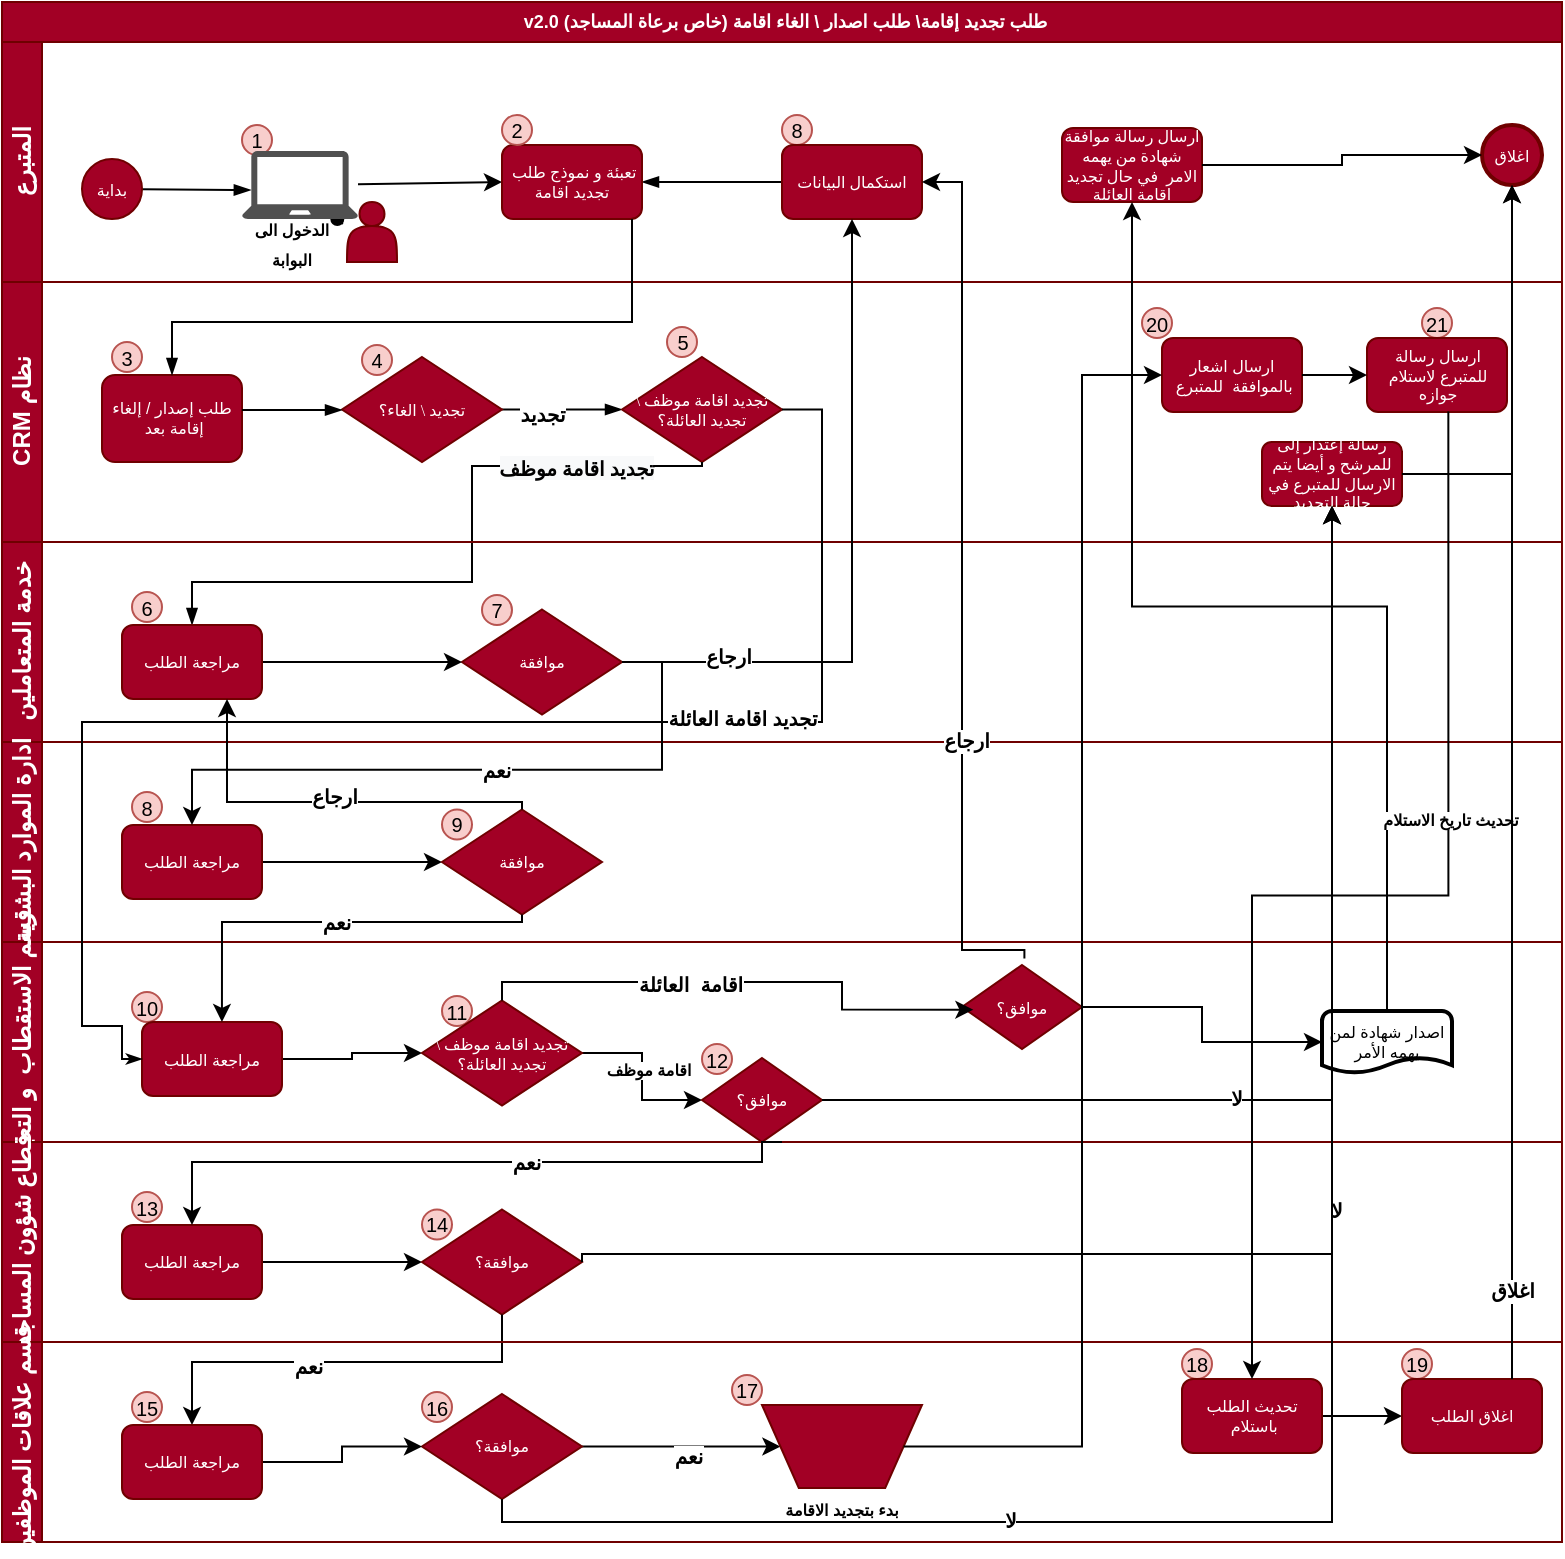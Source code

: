 <mxfile version="13.8.1" type="github"><diagram name="Page-1" id="c7488fd3-1785-93aa-aadb-54a6760d102a"><mxGraphModel dx="1019" dy="456" grid="1" gridSize="10" guides="1" tooltips="1" connect="1" arrows="1" fold="1" page="1" pageScale="1" pageWidth="1654" pageHeight="1169" background="#ffffff" math="0" shadow="0"><root><mxCell id="0"/><mxCell id="1" parent="0"/><mxCell id="2b4e8129b02d487f-1" value="&lt;span lang=&quot;AR-SA&quot; dir=&quot;RTL&quot; style=&quot;line-height: 107% ; font-family: &amp;#34;dubai&amp;#34; , sans-serif&quot;&gt;&lt;font style=&quot;font-size: 9px&quot;&gt;طلب تجديد إقامة\ طلب اصدار \ الغاء اقامة (خاص برعاة المساجد) v2.0&amp;nbsp;&lt;/font&gt;&lt;/span&gt;" style="swimlane;html=1;childLayout=stackLayout;horizontal=1;startSize=20;horizontalStack=0;rounded=0;shadow=0;labelBackgroundColor=none;strokeWidth=1;fontFamily=Verdana;fontSize=8;align=center;fillColor=#a20025;strokeColor=#6F0000;fontColor=#ffffff;" parent="1" vertex="1"><mxGeometry x="170" y="80" width="780" height="770" as="geometry"><mxRectangle x="170" y="80" width="280" height="20" as="alternateBounds"/></mxGeometry></mxCell><mxCell id="2b4e8129b02d487f-2" value="المتبرع" style="swimlane;html=1;startSize=20;horizontal=0;fillColor=#a20025;strokeColor=#6F0000;fontColor=#ffffff;" parent="2b4e8129b02d487f-1" vertex="1"><mxGeometry y="20" width="780" height="120" as="geometry"/></mxCell><mxCell id="KPhhI4xXO0q0EvICIsSK-14" style="edgeStyle=none;rounded=0;jumpStyle=none;orthogonalLoop=1;jettySize=auto;html=1;entryX=1;entryY=0.5;entryDx=0;entryDy=0;endArrow=blockThin;endFill=1;" parent="2b4e8129b02d487f-2" source="2b4e8129b02d487f-9" target="2b4e8129b02d487f-7" edge="1"><mxGeometry relative="1" as="geometry"/></mxCell><mxCell id="KPhhI4xXO0q0EvICIsSK-11" style="edgeStyle=none;rounded=0;jumpStyle=none;orthogonalLoop=1;jettySize=auto;html=1;entryX=0;entryY=0.5;entryDx=0;entryDy=0;endArrow=classic;endFill=1;" parent="2b4e8129b02d487f-2" source="KPhhI4xXO0q0EvICIsSK-3" target="2b4e8129b02d487f-7" edge="1"><mxGeometry relative="1" as="geometry"/></mxCell><mxCell id="KPhhI4xXO0q0EvICIsSK-13" style="edgeStyle=none;rounded=0;jumpStyle=none;orthogonalLoop=1;jettySize=auto;html=1;entryX=0.076;entryY=0.575;entryDx=0;entryDy=0;entryPerimeter=0;endArrow=blockThin;endFill=1;" parent="2b4e8129b02d487f-2" source="2b4e8129b02d487f-5" target="KPhhI4xXO0q0EvICIsSK-3" edge="1"><mxGeometry relative="1" as="geometry"/></mxCell><mxCell id="KPhhI4xXO0q0EvICIsSK-5" style="rounded=0;orthogonalLoop=1;jettySize=auto;html=1;jumpStyle=none;endArrow=oval;endFill=1;" parent="2b4e8129b02d487f-2" target="KPhhI4xXO0q0EvICIsSK-3" edge="1"><mxGeometry relative="1" as="geometry"><mxPoint x="170.397" y="91" as="sourcePoint"/></mxGeometry></mxCell><mxCell id="2vPmhwO70LCvBUlOEUrR-94" value="ارسال رسالة موافقة شهادة من يهمه الامر&amp;nbsp; في حال تجديد اقامة العائلة" style="rounded=1;whiteSpace=wrap;html=1;shadow=0;labelBackgroundColor=none;strokeWidth=1;fontFamily=Verdana;fontSize=8;align=center;fillColor=#a20025;strokeColor=#6F0000;fontColor=#ffffff;" vertex="1" parent="2b4e8129b02d487f-2"><mxGeometry x="530" y="43.0" width="70" height="37" as="geometry"/></mxCell><mxCell id="2b4e8129b02d487f-11" value="اغلاق" style="ellipse;whiteSpace=wrap;html=1;rounded=0;shadow=0;labelBackgroundColor=none;strokeWidth=2;fontFamily=Verdana;fontSize=8;align=center;fillColor=#a20025;strokeColor=#6F0000;fontColor=#ffffff;" parent="2b4e8129b02d487f-2" vertex="1"><mxGeometry x="740" y="41.5" width="30" height="30" as="geometry"/></mxCell><mxCell id="KPhhI4xXO0q0EvICIsSK-12" value="&lt;font style=&quot;font-size: 10px&quot;&gt;8&lt;/font&gt;" style="ellipse;whiteSpace=wrap;html=1;aspect=fixed;fillColor=#f8cecc;strokeColor=#b85450;" parent="2b4e8129b02d487f-2" vertex="1"><mxGeometry x="390" y="36.5" width="15" height="15" as="geometry"/></mxCell><mxCell id="2b4e8129b02d487f-9" value="استكمال البيانات" style="rounded=1;whiteSpace=wrap;html=1;shadow=0;labelBackgroundColor=none;strokeWidth=1;fontFamily=Verdana;fontSize=8;align=center;fillColor=#a20025;strokeColor=#6F0000;fontColor=#ffffff;" parent="2b4e8129b02d487f-2" vertex="1"><mxGeometry x="390" y="51.5" width="70" height="37" as="geometry"/></mxCell><mxCell id="2b4e8129b02d487f-5" value="بداية" style="ellipse;whiteSpace=wrap;html=1;rounded=0;shadow=0;labelBackgroundColor=none;strokeWidth=1;fontFamily=Verdana;fontSize=8;align=center;fillColor=#a20025;strokeColor=#6F0000;fontColor=#ffffff;" parent="2b4e8129b02d487f-2" vertex="1"><mxGeometry x="40" y="58.5" width="30" height="30" as="geometry"/></mxCell><mxCell id="KPhhI4xXO0q0EvICIsSK-7" value="&lt;font style=&quot;font-size: 10px&quot;&gt;1&lt;/font&gt;" style="ellipse;whiteSpace=wrap;html=1;aspect=fixed;fillColor=#f8cecc;strokeColor=#b85450;" parent="2b4e8129b02d487f-2" vertex="1"><mxGeometry x="120" y="41.5" width="15" height="15" as="geometry"/></mxCell><mxCell id="KPhhI4xXO0q0EvICIsSK-3" value="" style="pointerEvents=1;shadow=0;dashed=0;html=1;strokeColor=none;fillColor=#505050;labelPosition=center;verticalLabelPosition=bottom;verticalAlign=top;outlineConnect=0;align=center;shape=mxgraph.office.devices.laptop;" parent="2b4e8129b02d487f-2" vertex="1"><mxGeometry x="120" y="54.5" width="58" height="34" as="geometry"/></mxCell><mxCell id="2b4e8129b02d487f-7" value="&lt;font face=&quot;dubai, sans-serif&quot;&gt;تعبئة و نموذج طلب&amp;nbsp; تجديد اقامة&lt;/font&gt;" style="rounded=1;whiteSpace=wrap;html=1;shadow=0;labelBackgroundColor=none;strokeWidth=1;fontFamily=Verdana;fontSize=8;align=center;fillColor=#a20025;strokeColor=#6F0000;fontColor=#ffffff;" parent="2b4e8129b02d487f-2" vertex="1"><mxGeometry x="250" y="51.5" width="70" height="37" as="geometry"/></mxCell><mxCell id="KPhhI4xXO0q0EvICIsSK-10" value="&lt;font style=&quot;font-size: 10px&quot;&gt;2&lt;/font&gt;" style="ellipse;whiteSpace=wrap;html=1;aspect=fixed;fillColor=#f8cecc;strokeColor=#b85450;" parent="2b4e8129b02d487f-2" vertex="1"><mxGeometry x="250" y="36.5" width="15" height="15" as="geometry"/></mxCell><mxCell id="2vPmhwO70LCvBUlOEUrR-1" value="" style="shape=actor;whiteSpace=wrap;html=1;fillColor=#a20025;strokeColor=#6F0000;fontColor=#ffffff;" vertex="1" parent="2b4e8129b02d487f-2"><mxGeometry x="172.5" y="80" width="25" height="30" as="geometry"/></mxCell><mxCell id="KPhhI4xXO0q0EvICIsSK-6" value="&lt;font style=&quot;font-size: 8px&quot;&gt;&lt;b&gt;الدخول الى البوابة&lt;/b&gt;&lt;/font&gt;" style="text;html=1;strokeColor=none;fillColor=none;align=center;verticalAlign=middle;whiteSpace=wrap;rounded=0;" parent="2b4e8129b02d487f-2" vertex="1"><mxGeometry x="120" y="90" width="50" height="20" as="geometry"/></mxCell><mxCell id="2vPmhwO70LCvBUlOEUrR-96" style="edgeStyle=orthogonalEdgeStyle;rounded=0;orthogonalLoop=1;jettySize=auto;html=1;fontSize=8;" edge="1" parent="2b4e8129b02d487f-2" source="2vPmhwO70LCvBUlOEUrR-94" target="2b4e8129b02d487f-11"><mxGeometry relative="1" as="geometry"/></mxCell><mxCell id="2b4e8129b02d487f-3" value="CRM نظام" style="swimlane;html=1;startSize=20;horizontal=0;fillColor=#a20025;strokeColor=#6F0000;fontColor=#ffffff;" parent="2b4e8129b02d487f-1" vertex="1"><mxGeometry y="140" width="780" height="130" as="geometry"><mxRectangle y="140" width="760" height="20" as="alternateBounds"/></mxGeometry></mxCell><mxCell id="KPhhI4xXO0q0EvICIsSK-17" value="&lt;font style=&quot;font-size: 10px&quot;&gt;3&lt;/font&gt;" style="ellipse;whiteSpace=wrap;html=1;aspect=fixed;fillColor=#f8cecc;strokeColor=#b85450;" parent="2b4e8129b02d487f-3" vertex="1"><mxGeometry x="55" y="30" width="15" height="15" as="geometry"/></mxCell><mxCell id="KPhhI4xXO0q0EvICIsSK-27" style="edgeStyle=orthogonalEdgeStyle;rounded=0;jumpStyle=none;orthogonalLoop=1;jettySize=auto;html=1;endArrow=blockThin;endFill=1;" parent="2b4e8129b02d487f-3" source="2vPmhwO70LCvBUlOEUrR-84" target="2vPmhwO70LCvBUlOEUrR-27" edge="1"><mxGeometry relative="1" as="geometry"><mxPoint x="190" y="65" as="targetPoint"/></mxGeometry></mxCell><mxCell id="2vPmhwO70LCvBUlOEUrR-86" value="&lt;b&gt;&lt;font style=&quot;font-size: 10px&quot;&gt;تجديد&lt;/font&gt;&lt;/b&gt;" style="edgeLabel;html=1;align=center;verticalAlign=middle;resizable=0;points=[];fontSize=8;" vertex="1" connectable="0" parent="KPhhI4xXO0q0EvICIsSK-27"><mxGeometry x="-0.352" y="-2" relative="1" as="geometry"><mxPoint as="offset"/></mxGeometry></mxCell><mxCell id="2vPmhwO70LCvBUlOEUrR-104" value="&lt;font style=&quot;font-size: 10px&quot;&gt;4&lt;/font&gt;" style="ellipse;whiteSpace=wrap;html=1;aspect=fixed;fillColor=#f8cecc;strokeColor=#b85450;" vertex="1" parent="2b4e8129b02d487f-3"><mxGeometry x="180" y="31.5" width="15" height="15" as="geometry"/></mxCell><mxCell id="2vPmhwO70LCvBUlOEUrR-253" value="&lt;font style=&quot;font-size: 10px&quot;&gt;21&lt;/font&gt;" style="ellipse;whiteSpace=wrap;html=1;aspect=fixed;fillColor=#f8cecc;strokeColor=#b85450;" vertex="1" parent="2b4e8129b02d487f-3"><mxGeometry x="710" y="13" width="15" height="15" as="geometry"/></mxCell><mxCell id="2vPmhwO70LCvBUlOEUrR-254" value="&lt;font style=&quot;font-size: 10px&quot;&gt;20&lt;/font&gt;" style="ellipse;whiteSpace=wrap;html=1;aspect=fixed;fillColor=#f8cecc;strokeColor=#b85450;" vertex="1" parent="2b4e8129b02d487f-3"><mxGeometry x="570" y="13" width="15" height="15" as="geometry"/></mxCell><mxCell id="2vPmhwO70LCvBUlOEUrR-240" value="&lt;font face=&quot;dubai, sans-serif&quot;&gt;ارسال رسالة للمتبرع لاستلام جوازه&lt;/font&gt;" style="rounded=1;whiteSpace=wrap;html=1;shadow=0;labelBackgroundColor=none;strokeWidth=1;fontFamily=Verdana;fontSize=8;align=center;fillColor=#a20025;strokeColor=#6F0000;fontColor=#ffffff;" vertex="1" parent="2b4e8129b02d487f-3"><mxGeometry x="682.5" y="28" width="70" height="37" as="geometry"/></mxCell><mxCell id="2vPmhwO70LCvBUlOEUrR-237" value="&lt;span lang=&quot;AR-SA&quot; dir=&quot;RTL&quot; style=&quot;line-height: 107% ; font-family: &amp;#34;dubai&amp;#34; , sans-serif&quot;&gt;&lt;font style=&quot;font-size: 8px&quot;&gt;ارسال اشعار بالموافقة&amp;nbsp; للمتبرع&amp;nbsp;&lt;/font&gt;&lt;/span&gt;" style="rounded=1;whiteSpace=wrap;html=1;shadow=0;labelBackgroundColor=none;strokeWidth=1;fontFamily=Verdana;fontSize=8;align=center;fillColor=#a20025;strokeColor=#6F0000;fontColor=#ffffff;" vertex="1" parent="2b4e8129b02d487f-3"><mxGeometry x="580" y="28" width="70" height="37" as="geometry"/></mxCell><mxCell id="2vPmhwO70LCvBUlOEUrR-27" value="تجديد اقامة موظف \ تجديد العائلة؟" style="strokeWidth=1;html=1;shape=mxgraph.flowchart.decision;whiteSpace=wrap;rounded=1;shadow=0;labelBackgroundColor=none;fontFamily=Verdana;fontSize=8;align=center;fillColor=#a20025;strokeColor=#6F0000;fontColor=#ffffff;" vertex="1" parent="2b4e8129b02d487f-3"><mxGeometry x="310" y="37.5" width="80" height="52.5" as="geometry"/></mxCell><mxCell id="KPhhI4xXO0q0EvICIsSK-19" value="&lt;font style=&quot;font-size: 10px&quot;&gt;5&lt;/font&gt;" style="ellipse;whiteSpace=wrap;html=1;aspect=fixed;fillColor=#f8cecc;strokeColor=#b85450;" parent="2b4e8129b02d487f-3" vertex="1"><mxGeometry x="332.5" y="22.5" width="15" height="15" as="geometry"/></mxCell><mxCell id="2b4e8129b02d487f-12" value="&lt;span lang=&quot;AR-SA&quot; dir=&quot;RTL&quot; style=&quot;line-height: 107% ; font-family: &amp;#34;dubai&amp;#34; , sans-serif&quot;&gt;&lt;font style=&quot;font-size: 8px&quot;&gt;طلب إصدار / إلغاء إقامة بعد&amp;nbsp;&lt;/font&gt;&lt;/span&gt;" style="rounded=1;whiteSpace=wrap;html=1;shadow=0;labelBackgroundColor=none;strokeWidth=1;fontFamily=Verdana;fontSize=8;align=center;fillColor=#a20025;strokeColor=#6F0000;fontColor=#ffffff;" parent="2b4e8129b02d487f-3" vertex="1"><mxGeometry x="50" y="46.5" width="70" height="43.5" as="geometry"/></mxCell><mxCell id="2vPmhwO70LCvBUlOEUrR-84" value="تجديد \ الغاء؟" style="strokeWidth=1;html=1;shape=mxgraph.flowchart.decision;whiteSpace=wrap;rounded=1;shadow=0;labelBackgroundColor=none;fontFamily=Verdana;fontSize=8;align=center;fillColor=#a20025;strokeColor=#6F0000;fontColor=#ffffff;" vertex="1" parent="2b4e8129b02d487f-3"><mxGeometry x="170" y="37.5" width="80" height="52.5" as="geometry"/></mxCell><mxCell id="2vPmhwO70LCvBUlOEUrR-85" style="edgeStyle=orthogonalEdgeStyle;rounded=0;jumpStyle=none;orthogonalLoop=1;jettySize=auto;html=1;endArrow=blockThin;endFill=1;" edge="1" parent="2b4e8129b02d487f-3" source="2b4e8129b02d487f-12" target="2vPmhwO70LCvBUlOEUrR-84"><mxGeometry relative="1" as="geometry"><mxPoint x="290" y="285" as="sourcePoint"/><mxPoint x="520" y="285" as="targetPoint"/><Array as="points"><mxPoint x="130" y="64"/><mxPoint x="130" y="64"/></Array></mxGeometry></mxCell><mxCell id="2vPmhwO70LCvBUlOEUrR-241" style="edgeStyle=orthogonalEdgeStyle;rounded=0;orthogonalLoop=1;jettySize=auto;html=1;fontSize=8;" edge="1" parent="2b4e8129b02d487f-3" source="2vPmhwO70LCvBUlOEUrR-237" target="2vPmhwO70LCvBUlOEUrR-240"><mxGeometry relative="1" as="geometry"/></mxCell><mxCell id="2vPmhwO70LCvBUlOEUrR-251" value="رسالة إعتذار إلى للمرشح و أيضا يتم الارسال للمتبرع في حالة التجديد" style="whiteSpace=wrap;html=1;rounded=1;shadow=0;fontFamily=Verdana;fontSize=8;fontColor=#ffffff;strokeColor=#6F0000;strokeWidth=1;fillColor=#a20025;" vertex="1" parent="2b4e8129b02d487f-3"><mxGeometry x="630" y="80" width="70" height="32" as="geometry"/></mxCell><mxCell id="KPhhI4xXO0q0EvICIsSK-16" style="edgeStyle=orthogonalEdgeStyle;rounded=0;jumpStyle=none;orthogonalLoop=1;jettySize=auto;html=1;entryX=0.5;entryY=0;entryDx=0;entryDy=0;endArrow=blockThin;endFill=1;" parent="2b4e8129b02d487f-1" source="2b4e8129b02d487f-7" target="2b4e8129b02d487f-12" edge="1"><mxGeometry relative="1" as="geometry"><Array as="points"><mxPoint x="315" y="160"/><mxPoint x="85" y="160"/></Array></mxGeometry></mxCell><mxCell id="KPhhI4xXO0q0EvICIsSK-31" style="edgeStyle=orthogonalEdgeStyle;rounded=0;jumpStyle=none;orthogonalLoop=1;jettySize=auto;html=1;entryX=0.5;entryY=0;entryDx=0;entryDy=0;endArrow=blockThin;endFill=1;exitX=0.5;exitY=1;exitDx=0;exitDy=0;exitPerimeter=0;" parent="2b4e8129b02d487f-1" source="2vPmhwO70LCvBUlOEUrR-27" target="KPhhI4xXO0q0EvICIsSK-30" edge="1"><mxGeometry relative="1" as="geometry"><Array as="points"><mxPoint x="235" y="232"/><mxPoint x="235" y="290"/><mxPoint x="95" y="290"/></Array><mxPoint x="235" y="262.5" as="sourcePoint"/></mxGeometry></mxCell><mxCell id="2vPmhwO70LCvBUlOEUrR-28" value="&lt;span style=&quot;font-family: &amp;#34;verdana&amp;#34; ; background-color: rgb(248 , 249 , 250)&quot;&gt;&lt;b&gt;&lt;font style=&quot;font-size: 10px&quot;&gt;تجديد اقامة موظف&lt;/font&gt;&lt;/b&gt;&lt;/span&gt;" style="edgeLabel;html=1;align=center;verticalAlign=middle;resizable=0;points=[];" vertex="1" connectable="0" parent="KPhhI4xXO0q0EvICIsSK-31"><mxGeometry x="-0.612" y="1" relative="1" as="geometry"><mxPoint as="offset"/></mxGeometry></mxCell><mxCell id="2b4e8129b02d487f-4" value="خدمة المتعاملين" style="swimlane;html=1;startSize=20;horizontal=0;fillColor=#a20025;strokeColor=#6F0000;fontColor=#ffffff;" parent="2b4e8129b02d487f-1" vertex="1"><mxGeometry y="270" width="780" height="100" as="geometry"/></mxCell><mxCell id="KPhhI4xXO0q0EvICIsSK-29" value="&lt;font style=&quot;font-size: 10px&quot;&gt;6&lt;/font&gt;" style="ellipse;whiteSpace=wrap;html=1;aspect=fixed;fillColor=#f8cecc;strokeColor=#b85450;" parent="2b4e8129b02d487f-4" vertex="1"><mxGeometry x="65" y="25" width="15" height="15" as="geometry"/></mxCell><mxCell id="2vPmhwO70LCvBUlOEUrR-105" value="&lt;font style=&quot;font-size: 10px&quot;&gt;7&lt;/font&gt;" style="ellipse;whiteSpace=wrap;html=1;aspect=fixed;fillColor=#f8cecc;strokeColor=#b85450;" vertex="1" parent="2b4e8129b02d487f-4"><mxGeometry x="240" y="26.5" width="15" height="15" as="geometry"/></mxCell><mxCell id="2vPmhwO70LCvBUlOEUrR-87" value="موافقة" style="strokeWidth=1;html=1;shape=mxgraph.flowchart.decision;whiteSpace=wrap;rounded=1;shadow=0;labelBackgroundColor=none;fontFamily=Verdana;fontSize=8;align=center;fillColor=#a20025;strokeColor=#6F0000;fontColor=#ffffff;" vertex="1" parent="2b4e8129b02d487f-4"><mxGeometry x="230" y="33.75" width="80" height="52.5" as="geometry"/></mxCell><mxCell id="2vPmhwO70LCvBUlOEUrR-101" style="edgeStyle=orthogonalEdgeStyle;rounded=0;orthogonalLoop=1;jettySize=auto;html=1;fontSize=8;" edge="1" parent="2b4e8129b02d487f-4" source="KPhhI4xXO0q0EvICIsSK-30" target="2vPmhwO70LCvBUlOEUrR-87"><mxGeometry relative="1" as="geometry"/></mxCell><mxCell id="KPhhI4xXO0q0EvICIsSK-30" value="&lt;span lang=&quot;AR-SA&quot; dir=&quot;RTL&quot; style=&quot;line-height: 107% ; font-family: &amp;#34;dubai&amp;#34; , sans-serif&quot;&gt;&lt;font style=&quot;font-size: 8px&quot;&gt;مراجعة الطلب&lt;/font&gt;&lt;/span&gt;" style="rounded=1;whiteSpace=wrap;html=1;shadow=0;labelBackgroundColor=none;strokeWidth=1;fontFamily=Verdana;fontSize=8;align=center;fillColor=#a20025;strokeColor=#6F0000;fontColor=#ffffff;" parent="2b4e8129b02d487f-4" vertex="1"><mxGeometry x="60" y="41.5" width="70" height="37" as="geometry"/></mxCell><mxCell id="2vPmhwO70LCvBUlOEUrR-54" value="ادارة الموارد البشرية" style="swimlane;html=1;startSize=20;horizontal=0;fillColor=#a20025;strokeColor=#6F0000;fontColor=#ffffff;" vertex="1" parent="2b4e8129b02d487f-1"><mxGeometry y="370" width="780" height="100" as="geometry"/></mxCell><mxCell id="2vPmhwO70LCvBUlOEUrR-58" value="&lt;font style=&quot;font-size: 10px&quot;&gt;8&lt;/font&gt;" style="ellipse;whiteSpace=wrap;html=1;aspect=fixed;fillColor=#f8cecc;strokeColor=#b85450;" vertex="1" parent="2vPmhwO70LCvBUlOEUrR-54"><mxGeometry x="65" y="25" width="15" height="15" as="geometry"/></mxCell><mxCell id="2vPmhwO70LCvBUlOEUrR-109" style="edgeStyle=orthogonalEdgeStyle;rounded=0;orthogonalLoop=1;jettySize=auto;html=1;fontSize=8;" edge="1" parent="2vPmhwO70LCvBUlOEUrR-54" source="2vPmhwO70LCvBUlOEUrR-59" target="2vPmhwO70LCvBUlOEUrR-108"><mxGeometry relative="1" as="geometry"/></mxCell><mxCell id="2vPmhwO70LCvBUlOEUrR-112" value="&lt;font style=&quot;font-size: 10px&quot;&gt;9&lt;/font&gt;" style="ellipse;whiteSpace=wrap;html=1;aspect=fixed;fillColor=#f8cecc;strokeColor=#b85450;" vertex="1" parent="2vPmhwO70LCvBUlOEUrR-54"><mxGeometry x="220" y="33.75" width="15" height="15" as="geometry"/></mxCell><mxCell id="2vPmhwO70LCvBUlOEUrR-59" value="&lt;span lang=&quot;AR-SA&quot; dir=&quot;RTL&quot; style=&quot;line-height: 107% ; font-family: &amp;#34;dubai&amp;#34; , sans-serif&quot;&gt;&lt;font style=&quot;font-size: 8px&quot;&gt;مراجعة الطلب&lt;/font&gt;&lt;/span&gt;" style="rounded=1;whiteSpace=wrap;html=1;shadow=0;labelBackgroundColor=none;strokeWidth=1;fontFamily=Verdana;fontSize=8;align=center;fillColor=#a20025;strokeColor=#6F0000;fontColor=#ffffff;" vertex="1" parent="2vPmhwO70LCvBUlOEUrR-54"><mxGeometry x="60" y="41.5" width="70" height="37" as="geometry"/></mxCell><mxCell id="2vPmhwO70LCvBUlOEUrR-108" value="موافقة" style="strokeWidth=1;html=1;shape=mxgraph.flowchart.decision;whiteSpace=wrap;rounded=1;shadow=0;labelBackgroundColor=none;fontFamily=Verdana;fontSize=8;align=center;fillColor=#a20025;strokeColor=#6F0000;fontColor=#ffffff;" vertex="1" parent="2vPmhwO70LCvBUlOEUrR-54"><mxGeometry x="220" y="33.75" width="80" height="52.5" as="geometry"/></mxCell><mxCell id="2vPmhwO70LCvBUlOEUrR-66" value="قسم الاستقطاب&amp;nbsp; و التعيين" style="swimlane;html=1;startSize=20;horizontal=0;fillColor=#a20025;strokeColor=#6F0000;fontColor=#ffffff;" vertex="1" parent="2b4e8129b02d487f-1"><mxGeometry y="470" width="780" height="100" as="geometry"/></mxCell><mxCell id="2vPmhwO70LCvBUlOEUrR-136" value="موافق؟" style="strokeWidth=1;html=1;shape=mxgraph.flowchart.decision;whiteSpace=wrap;rounded=1;shadow=0;labelBackgroundColor=none;fontFamily=Verdana;fontSize=8;align=center;fillColor=#a20025;strokeColor=#6F0000;fontColor=#ffffff;" vertex="1" parent="2vPmhwO70LCvBUlOEUrR-66"><mxGeometry x="480" y="11.5" width="60" height="42" as="geometry"/></mxCell><mxCell id="2vPmhwO70LCvBUlOEUrR-70" value="&lt;font style=&quot;font-size: 10px&quot;&gt;10&lt;/font&gt;" style="ellipse;whiteSpace=wrap;html=1;aspect=fixed;fillColor=#f8cecc;strokeColor=#b85450;" vertex="1" parent="2vPmhwO70LCvBUlOEUrR-66"><mxGeometry x="65" y="25" width="15" height="15" as="geometry"/></mxCell><mxCell id="2vPmhwO70LCvBUlOEUrR-92" style="edgeStyle=orthogonalEdgeStyle;rounded=0;orthogonalLoop=1;jettySize=auto;html=1;fontSize=8;" edge="1" parent="2vPmhwO70LCvBUlOEUrR-66" source="2vPmhwO70LCvBUlOEUrR-71" target="2vPmhwO70LCvBUlOEUrR-122"><mxGeometry relative="1" as="geometry"><mxPoint x="210" y="56.029" as="targetPoint"/><Array as="points"/></mxGeometry></mxCell><mxCell id="2vPmhwO70LCvBUlOEUrR-118" value="&lt;font style=&quot;font-size: 10px&quot;&gt;11&lt;/font&gt;" style="ellipse;whiteSpace=wrap;html=1;aspect=fixed;fillColor=#f8cecc;strokeColor=#b85450;" vertex="1" parent="2vPmhwO70LCvBUlOEUrR-66"><mxGeometry x="220" y="27" width="15" height="15" as="geometry"/></mxCell><mxCell id="2vPmhwO70LCvBUlOEUrR-90" value="اصدار شهادة لمن يهمه الأمر" style="strokeWidth=2;html=1;shape=mxgraph.flowchart.document2;whiteSpace=wrap;size=0.25;fontSize=8;" vertex="1" parent="2vPmhwO70LCvBUlOEUrR-66"><mxGeometry x="660" y="34.5" width="65" height="31" as="geometry"/></mxCell><mxCell id="2vPmhwO70LCvBUlOEUrR-71" value="&lt;span lang=&quot;AR-SA&quot; dir=&quot;RTL&quot; style=&quot;line-height: 107% ; font-family: &amp;#34;dubai&amp;#34; , sans-serif&quot;&gt;&lt;font style=&quot;font-size: 8px&quot;&gt;مراجعة الطلب&lt;/font&gt;&lt;/span&gt;" style="rounded=1;whiteSpace=wrap;html=1;shadow=0;labelBackgroundColor=none;strokeWidth=1;fontFamily=Verdana;fontSize=8;align=center;fillColor=#a20025;strokeColor=#6F0000;fontColor=#ffffff;" vertex="1" parent="2vPmhwO70LCvBUlOEUrR-66"><mxGeometry x="70" y="40.0" width="70" height="37" as="geometry"/></mxCell><mxCell id="2vPmhwO70LCvBUlOEUrR-93" style="edgeStyle=orthogonalEdgeStyle;rounded=0;orthogonalLoop=1;jettySize=auto;html=1;fontSize=8;exitX=1;exitY=0.5;exitDx=0;exitDy=0;exitPerimeter=0;" edge="1" parent="2vPmhwO70LCvBUlOEUrR-66" source="2vPmhwO70LCvBUlOEUrR-136" target="2vPmhwO70LCvBUlOEUrR-90"><mxGeometry relative="1" as="geometry"/></mxCell><mxCell id="2vPmhwO70LCvBUlOEUrR-217" style="edgeStyle=orthogonalEdgeStyle;rounded=0;orthogonalLoop=1;jettySize=auto;html=1;fontSize=8;" edge="1" parent="2vPmhwO70LCvBUlOEUrR-66" source="2vPmhwO70LCvBUlOEUrR-122" target="2vPmhwO70LCvBUlOEUrR-216"><mxGeometry relative="1" as="geometry"/></mxCell><mxCell id="2vPmhwO70LCvBUlOEUrR-218" value="&lt;b&gt;اقامة موظف&lt;/b&gt;" style="edgeLabel;html=1;align=center;verticalAlign=middle;resizable=0;points=[];fontSize=8;" vertex="1" connectable="0" parent="2vPmhwO70LCvBUlOEUrR-217"><mxGeometry x="-0.321" y="-4" relative="1" as="geometry"><mxPoint x="4" y="4" as="offset"/></mxGeometry></mxCell><mxCell id="2vPmhwO70LCvBUlOEUrR-122" value="تجديد اقامة موظف \ تجديد العائلة؟" style="strokeWidth=1;html=1;shape=mxgraph.flowchart.decision;whiteSpace=wrap;rounded=1;shadow=0;labelBackgroundColor=none;fontFamily=Verdana;fontSize=8;align=center;fillColor=#a20025;strokeColor=#6F0000;fontColor=#ffffff;" vertex="1" parent="2vPmhwO70LCvBUlOEUrR-66"><mxGeometry x="210" y="29.25" width="80" height="52.5" as="geometry"/></mxCell><mxCell id="2vPmhwO70LCvBUlOEUrR-137" style="edgeStyle=orthogonalEdgeStyle;rounded=0;orthogonalLoop=1;jettySize=auto;html=1;fontSize=8;exitX=0.5;exitY=0;exitDx=0;exitDy=0;exitPerimeter=0;entryX=0.095;entryY=0.532;entryDx=0;entryDy=0;entryPerimeter=0;" edge="1" parent="2vPmhwO70LCvBUlOEUrR-66" source="2vPmhwO70LCvBUlOEUrR-122" target="2vPmhwO70LCvBUlOEUrR-136"><mxGeometry relative="1" as="geometry"><mxPoint x="460" y="605.5" as="sourcePoint"/><mxPoint x="680" y="605.5" as="targetPoint"/><Array as="points"><mxPoint x="250" y="20"/><mxPoint x="420" y="20"/><mxPoint x="420" y="34"/></Array></mxGeometry></mxCell><mxCell id="2vPmhwO70LCvBUlOEUrR-138" value="&lt;b&gt;&lt;font style=&quot;font-size: 10px&quot;&gt;اقامة&amp;nbsp; العائلة&lt;/font&gt;&lt;/b&gt;" style="edgeLabel;html=1;align=center;verticalAlign=middle;resizable=0;points=[];fontSize=8;" vertex="1" connectable="0" parent="2vPmhwO70LCvBUlOEUrR-137"><mxGeometry x="-0.204" y="-1" relative="1" as="geometry"><mxPoint as="offset"/></mxGeometry></mxCell><mxCell id="2vPmhwO70LCvBUlOEUrR-219" value="&lt;font style=&quot;font-size: 10px&quot;&gt;12&lt;/font&gt;" style="ellipse;whiteSpace=wrap;html=1;aspect=fixed;fillColor=#f8cecc;strokeColor=#b85450;" vertex="1" parent="2vPmhwO70LCvBUlOEUrR-66"><mxGeometry x="350" y="51" width="15" height="15" as="geometry"/></mxCell><mxCell id="2vPmhwO70LCvBUlOEUrR-216" value="موافق؟" style="strokeWidth=1;html=1;shape=mxgraph.flowchart.decision;whiteSpace=wrap;rounded=1;shadow=0;labelBackgroundColor=none;fontFamily=Verdana;fontSize=8;align=center;fillColor=#a20025;strokeColor=#6F0000;fontColor=#ffffff;" vertex="1" parent="2vPmhwO70LCvBUlOEUrR-66"><mxGeometry x="350" y="58" width="60" height="42" as="geometry"/></mxCell><mxCell id="2vPmhwO70LCvBUlOEUrR-72" value="قطاع شؤون المساجد" style="swimlane;html=1;startSize=20;horizontal=0;fillColor=#a20025;strokeColor=#6F0000;fontColor=#ffffff;" vertex="1" parent="2b4e8129b02d487f-1"><mxGeometry y="570" width="780" height="100" as="geometry"/></mxCell><mxCell id="2vPmhwO70LCvBUlOEUrR-76" value="&lt;font style=&quot;font-size: 10px&quot;&gt;13&lt;/font&gt;" style="ellipse;whiteSpace=wrap;html=1;aspect=fixed;fillColor=#f8cecc;strokeColor=#b85450;" vertex="1" parent="2vPmhwO70LCvBUlOEUrR-72"><mxGeometry x="65" y="25" width="15" height="15" as="geometry"/></mxCell><mxCell id="2vPmhwO70LCvBUlOEUrR-134" style="edgeStyle=orthogonalEdgeStyle;rounded=0;orthogonalLoop=1;jettySize=auto;html=1;entryX=0;entryY=0.5;entryDx=0;entryDy=0;entryPerimeter=0;fontSize=8;" edge="1" parent="2vPmhwO70LCvBUlOEUrR-72" source="2vPmhwO70LCvBUlOEUrR-77" target="2vPmhwO70LCvBUlOEUrR-133"><mxGeometry relative="1" as="geometry"/></mxCell><mxCell id="2vPmhwO70LCvBUlOEUrR-132" value="&lt;font style=&quot;font-size: 10px&quot;&gt;14&lt;/font&gt;" style="ellipse;whiteSpace=wrap;html=1;aspect=fixed;fillColor=#f8cecc;strokeColor=#b85450;" vertex="1" parent="2vPmhwO70LCvBUlOEUrR-72"><mxGeometry x="210" y="33.75" width="15" height="15" as="geometry"/></mxCell><mxCell id="2vPmhwO70LCvBUlOEUrR-77" value="&lt;span lang=&quot;AR-SA&quot; dir=&quot;RTL&quot; style=&quot;line-height: 107% ; font-family: &amp;#34;dubai&amp;#34; , sans-serif&quot;&gt;&lt;font style=&quot;font-size: 8px&quot;&gt;مراجعة الطلب&lt;/font&gt;&lt;/span&gt;" style="rounded=1;whiteSpace=wrap;html=1;shadow=0;labelBackgroundColor=none;strokeWidth=1;fontFamily=Verdana;fontSize=8;align=center;fillColor=#a20025;strokeColor=#6F0000;fontColor=#ffffff;" vertex="1" parent="2vPmhwO70LCvBUlOEUrR-72"><mxGeometry x="60" y="41.5" width="70" height="37" as="geometry"/></mxCell><mxCell id="2vPmhwO70LCvBUlOEUrR-133" value="موافقة؟" style="strokeWidth=1;html=1;shape=mxgraph.flowchart.decision;whiteSpace=wrap;rounded=1;shadow=0;labelBackgroundColor=none;fontFamily=Verdana;fontSize=8;align=center;fillColor=#a20025;strokeColor=#6F0000;fontColor=#ffffff;" vertex="1" parent="2vPmhwO70LCvBUlOEUrR-72"><mxGeometry x="210" y="33.75" width="80" height="52.5" as="geometry"/></mxCell><mxCell id="2vPmhwO70LCvBUlOEUrR-222" style="edgeStyle=orthogonalEdgeStyle;rounded=0;orthogonalLoop=1;jettySize=auto;html=1;fontSize=8;exitX=0.5;exitY=0;exitDx=0;exitDy=0;" edge="1" parent="2vPmhwO70LCvBUlOEUrR-72" source="2vPmhwO70LCvBUlOEUrR-72" target="2vPmhwO70LCvBUlOEUrR-77"><mxGeometry relative="1" as="geometry"><Array as="points"><mxPoint x="380" y="10"/><mxPoint x="95" y="10"/></Array></mxGeometry></mxCell><mxCell id="2vPmhwO70LCvBUlOEUrR-227" value="&lt;b&gt;&lt;font style=&quot;font-size: 10px&quot;&gt;نعم&lt;/font&gt;&lt;/b&gt;" style="edgeLabel;html=1;align=center;verticalAlign=middle;resizable=0;points=[];fontSize=8;" vertex="1" connectable="0" parent="2vPmhwO70LCvBUlOEUrR-222"><mxGeometry x="-0.177" relative="1" as="geometry"><mxPoint as="offset"/></mxGeometry></mxCell><mxCell id="2b4e8129b02d487f-27" value="" style="edgeStyle=orthogonalEdgeStyle;rounded=0;html=1;labelBackgroundColor=none;startArrow=none;startFill=0;startSize=5;endArrow=classicThin;endFill=1;endSize=5;jettySize=auto;orthogonalLoop=1;strokeWidth=1;fontFamily=Verdana;fontSize=8;exitX=1;exitY=0.5;exitDx=0;exitDy=0;exitPerimeter=0;entryX=0;entryY=0.5;entryDx=0;entryDy=0;" parent="2b4e8129b02d487f-1" source="2vPmhwO70LCvBUlOEUrR-27" edge="1" target="2vPmhwO70LCvBUlOEUrR-71"><mxGeometry x="-0.895" y="15" relative="1" as="geometry"><mxPoint as="offset"/><mxPoint x="460" y="350" as="targetPoint"/><mxPoint x="280" y="185.034" as="sourcePoint"/><Array as="points"><mxPoint x="410" y="204"/><mxPoint x="410" y="360"/><mxPoint x="40" y="360"/><mxPoint x="40" y="512"/><mxPoint x="60" y="512"/><mxPoint x="60" y="528"/></Array></mxGeometry></mxCell><mxCell id="KPhhI4xXO0q0EvICIsSK-33" value="&lt;b&gt;&lt;font style=&quot;font-size: 10px&quot;&gt;تجديد اقامة العائلة&lt;/font&gt;&lt;/b&gt;" style="edgeLabel;html=1;align=center;verticalAlign=middle;resizable=0;points=[];" parent="2b4e8129b02d487f-27" vertex="1" connectable="0"><mxGeometry x="-0.718" y="-1" relative="1" as="geometry"><mxPoint x="-39.03" y="68.71" as="offset"/></mxGeometry></mxCell><mxCell id="2vPmhwO70LCvBUlOEUrR-95" style="edgeStyle=orthogonalEdgeStyle;rounded=0;orthogonalLoop=1;jettySize=auto;html=1;fontSize=8;exitX=0.5;exitY=0;exitDx=0;exitDy=0;exitPerimeter=0;" edge="1" parent="2b4e8129b02d487f-1" source="2vPmhwO70LCvBUlOEUrR-90" target="2vPmhwO70LCvBUlOEUrR-94"><mxGeometry relative="1" as="geometry"/></mxCell><mxCell id="2vPmhwO70LCvBUlOEUrR-98" style="edgeStyle=orthogonalEdgeStyle;rounded=0;orthogonalLoop=1;jettySize=auto;html=1;entryX=1;entryY=0.5;entryDx=0;entryDy=0;fontSize=8;exitX=0.52;exitY=-0.076;exitDx=0;exitDy=0;exitPerimeter=0;" edge="1" parent="2b4e8129b02d487f-1" source="2vPmhwO70LCvBUlOEUrR-136" target="2b4e8129b02d487f-9"><mxGeometry relative="1" as="geometry"><Array as="points"><mxPoint x="511" y="474"/><mxPoint x="480" y="474"/><mxPoint x="480" y="90"/></Array></mxGeometry></mxCell><mxCell id="2vPmhwO70LCvBUlOEUrR-99" value="&lt;b&gt;&lt;font style=&quot;font-size: 10px&quot;&gt;ارجاع&lt;/font&gt;&lt;/b&gt;" style="edgeLabel;html=1;align=center;verticalAlign=middle;resizable=0;points=[];fontSize=8;" vertex="1" connectable="0" parent="2vPmhwO70LCvBUlOEUrR-98"><mxGeometry x="-0.359" y="-2" relative="1" as="geometry"><mxPoint as="offset"/></mxGeometry></mxCell><mxCell id="2vPmhwO70LCvBUlOEUrR-102" style="edgeStyle=orthogonalEdgeStyle;rounded=0;orthogonalLoop=1;jettySize=auto;html=1;fontSize=8;exitX=1;exitY=0.5;exitDx=0;exitDy=0;exitPerimeter=0;" edge="1" parent="2b4e8129b02d487f-1" source="2vPmhwO70LCvBUlOEUrR-87" target="2vPmhwO70LCvBUlOEUrR-59"><mxGeometry relative="1" as="geometry"><mxPoint x="300" y="440" as="targetPoint"/></mxGeometry></mxCell><mxCell id="2vPmhwO70LCvBUlOEUrR-228" value="&lt;b&gt;&lt;font style=&quot;font-size: 10px&quot;&gt;نعم&lt;/font&gt;&lt;/b&gt;" style="edgeLabel;html=1;align=center;verticalAlign=middle;resizable=0;points=[];fontSize=8;" vertex="1" connectable="0" parent="2vPmhwO70LCvBUlOEUrR-102"><mxGeometry x="-0.068" relative="1" as="geometry"><mxPoint as="offset"/></mxGeometry></mxCell><mxCell id="2vPmhwO70LCvBUlOEUrR-106" style="edgeStyle=orthogonalEdgeStyle;rounded=0;orthogonalLoop=1;jettySize=auto;html=1;fontSize=8;" edge="1" parent="2b4e8129b02d487f-1" source="2vPmhwO70LCvBUlOEUrR-87" target="2b4e8129b02d487f-9"><mxGeometry relative="1" as="geometry"/></mxCell><mxCell id="2vPmhwO70LCvBUlOEUrR-107" value="&lt;font style=&quot;font-size: 10px&quot;&gt;&lt;b&gt;ارجاع&lt;/b&gt;&lt;/font&gt;" style="edgeLabel;html=1;align=center;verticalAlign=middle;resizable=0;points=[];" vertex="1" connectable="0" parent="2vPmhwO70LCvBUlOEUrR-106"><mxGeometry x="-0.687" y="3" relative="1" as="geometry"><mxPoint as="offset"/></mxGeometry></mxCell><mxCell id="2vPmhwO70LCvBUlOEUrR-110" style="edgeStyle=orthogonalEdgeStyle;rounded=0;orthogonalLoop=1;jettySize=auto;html=1;entryX=0.571;entryY=0;entryDx=0;entryDy=0;entryPerimeter=0;fontSize=8;" edge="1" parent="2b4e8129b02d487f-1" source="2vPmhwO70LCvBUlOEUrR-108" target="2vPmhwO70LCvBUlOEUrR-71"><mxGeometry relative="1" as="geometry"><Array as="points"><mxPoint x="260" y="460"/><mxPoint x="110" y="460"/></Array></mxGeometry></mxCell><mxCell id="2vPmhwO70LCvBUlOEUrR-111" value="&lt;b&gt;&lt;font style=&quot;font-size: 10px&quot;&gt;نعم&lt;/font&gt;&lt;/b&gt;" style="edgeLabel;html=1;align=center;verticalAlign=middle;resizable=0;points=[];" vertex="1" connectable="0" parent="2vPmhwO70LCvBUlOEUrR-110"><mxGeometry x="-0.046" relative="1" as="geometry"><mxPoint as="offset"/></mxGeometry></mxCell><mxCell id="2vPmhwO70LCvBUlOEUrR-116" style="edgeStyle=orthogonalEdgeStyle;rounded=0;orthogonalLoop=1;jettySize=auto;html=1;entryX=0.75;entryY=1;entryDx=0;entryDy=0;fontSize=8;" edge="1" parent="2b4e8129b02d487f-1" source="2vPmhwO70LCvBUlOEUrR-108" target="KPhhI4xXO0q0EvICIsSK-30"><mxGeometry relative="1" as="geometry"><Array as="points"><mxPoint x="260" y="400"/><mxPoint x="113" y="400"/></Array></mxGeometry></mxCell><mxCell id="2vPmhwO70LCvBUlOEUrR-117" value="&lt;b&gt;&lt;font style=&quot;font-size: 10px&quot;&gt;ارجاع&lt;/font&gt;&lt;/b&gt;" style="edgeLabel;html=1;align=center;verticalAlign=middle;resizable=0;points=[];fontSize=8;" vertex="1" connectable="0" parent="2vPmhwO70LCvBUlOEUrR-116"><mxGeometry x="-0.029" y="-3" relative="1" as="geometry"><mxPoint as="offset"/></mxGeometry></mxCell><mxCell id="2vPmhwO70LCvBUlOEUrR-223" style="edgeStyle=orthogonalEdgeStyle;rounded=0;orthogonalLoop=1;jettySize=auto;html=1;fontSize=8;" edge="1" parent="2b4e8129b02d487f-1" source="2vPmhwO70LCvBUlOEUrR-133" target="2vPmhwO70LCvBUlOEUrR-83"><mxGeometry relative="1" as="geometry"><Array as="points"><mxPoint x="250" y="680"/><mxPoint x="95" y="680"/></Array></mxGeometry></mxCell><mxCell id="2vPmhwO70LCvBUlOEUrR-224" value="&lt;b&gt;&lt;font style=&quot;font-size: 10px&quot;&gt;نعم&lt;/font&gt;&lt;/b&gt;" style="edgeLabel;html=1;align=center;verticalAlign=middle;resizable=0;points=[];fontSize=8;" vertex="1" connectable="0" parent="2vPmhwO70LCvBUlOEUrR-223"><mxGeometry x="0.155" y="2" relative="1" as="geometry"><mxPoint as="offset"/></mxGeometry></mxCell><mxCell id="2vPmhwO70LCvBUlOEUrR-225" style="edgeStyle=orthogonalEdgeStyle;rounded=0;orthogonalLoop=1;jettySize=auto;html=1;fontSize=8;entryX=0.5;entryY=1;entryDx=0;entryDy=0;exitX=1;exitY=0.5;exitDx=0;exitDy=0;exitPerimeter=0;" edge="1" parent="2b4e8129b02d487f-1" source="2vPmhwO70LCvBUlOEUrR-133" target="2vPmhwO70LCvBUlOEUrR-251"><mxGeometry relative="1" as="geometry"><mxPoint x="280" y="626" as="sourcePoint"/><Array as="points"><mxPoint x="290" y="626"/><mxPoint x="665" y="626"/></Array></mxGeometry></mxCell><mxCell id="2vPmhwO70LCvBUlOEUrR-226" value="&lt;b&gt;&lt;font style=&quot;font-size: 10px&quot;&gt;لا&lt;/font&gt;&lt;/b&gt;" style="edgeLabel;html=1;align=center;verticalAlign=middle;resizable=0;points=[];fontSize=8;" vertex="1" connectable="0" parent="2vPmhwO70LCvBUlOEUrR-225"><mxGeometry x="0.065" y="-2" relative="1" as="geometry"><mxPoint as="offset"/></mxGeometry></mxCell><mxCell id="2vPmhwO70LCvBUlOEUrR-78" value="قسم علاقات الموظفين" style="swimlane;html=1;startSize=20;horizontal=0;fillColor=#a20025;strokeColor=#6F0000;fontColor=#ffffff;" vertex="1" parent="2b4e8129b02d487f-1"><mxGeometry y="670" width="780" height="100" as="geometry"/></mxCell><mxCell id="2vPmhwO70LCvBUlOEUrR-250" value="&lt;font style=&quot;font-size: 10px&quot;&gt;19&lt;/font&gt;" style="ellipse;whiteSpace=wrap;html=1;aspect=fixed;fillColor=#f8cecc;strokeColor=#b85450;" vertex="1" parent="2vPmhwO70LCvBUlOEUrR-78"><mxGeometry x="700" y="3.5" width="15" height="15" as="geometry"/></mxCell><mxCell id="2vPmhwO70LCvBUlOEUrR-249" value="&lt;font style=&quot;font-size: 10px&quot;&gt;18&lt;/font&gt;" style="ellipse;whiteSpace=wrap;html=1;aspect=fixed;fillColor=#f8cecc;strokeColor=#b85450;" vertex="1" parent="2vPmhwO70LCvBUlOEUrR-78"><mxGeometry x="590" y="3.5" width="15" height="15" as="geometry"/></mxCell><mxCell id="2vPmhwO70LCvBUlOEUrR-248" value="&lt;font style=&quot;font-size: 10px&quot;&gt;17&lt;/font&gt;" style="ellipse;whiteSpace=wrap;html=1;aspect=fixed;fillColor=#f8cecc;strokeColor=#b85450;" vertex="1" parent="2vPmhwO70LCvBUlOEUrR-78"><mxGeometry x="365" y="16.5" width="15" height="15" as="geometry"/></mxCell><mxCell id="2vPmhwO70LCvBUlOEUrR-232" value="&lt;font style=&quot;font-size: 10px&quot;&gt;16&lt;/font&gt;" style="ellipse;whiteSpace=wrap;html=1;aspect=fixed;fillColor=#f8cecc;strokeColor=#b85450;" vertex="1" parent="2vPmhwO70LCvBUlOEUrR-78"><mxGeometry x="210" y="25" width="15" height="15" as="geometry"/></mxCell><mxCell id="2vPmhwO70LCvBUlOEUrR-82" value="&lt;font style=&quot;font-size: 10px&quot;&gt;15&lt;/font&gt;" style="ellipse;whiteSpace=wrap;html=1;aspect=fixed;fillColor=#f8cecc;strokeColor=#b85450;" vertex="1" parent="2vPmhwO70LCvBUlOEUrR-78"><mxGeometry x="65" y="25" width="15" height="15" as="geometry"/></mxCell><mxCell id="2vPmhwO70LCvBUlOEUrR-235" style="edgeStyle=orthogonalEdgeStyle;rounded=0;orthogonalLoop=1;jettySize=auto;html=1;fontSize=8;" edge="1" parent="2vPmhwO70LCvBUlOEUrR-78" source="2vPmhwO70LCvBUlOEUrR-229" target="2vPmhwO70LCvBUlOEUrR-234"><mxGeometry relative="1" as="geometry"/></mxCell><mxCell id="2vPmhwO70LCvBUlOEUrR-236" value="&lt;b&gt;&lt;font style=&quot;font-size: 10px&quot;&gt;نعم&lt;/font&gt;&lt;/b&gt;" style="edgeLabel;html=1;align=center;verticalAlign=middle;resizable=0;points=[];fontSize=8;" vertex="1" connectable="0" parent="2vPmhwO70LCvBUlOEUrR-235"><mxGeometry x="0.073" y="-4" relative="1" as="geometry"><mxPoint as="offset"/></mxGeometry></mxCell><mxCell id="2vPmhwO70LCvBUlOEUrR-244" style="edgeStyle=orthogonalEdgeStyle;rounded=0;orthogonalLoop=1;jettySize=auto;html=1;fontSize=8;" edge="1" parent="2vPmhwO70LCvBUlOEUrR-78" source="2vPmhwO70LCvBUlOEUrR-239" target="2vPmhwO70LCvBUlOEUrR-243"><mxGeometry relative="1" as="geometry"/></mxCell><mxCell id="2vPmhwO70LCvBUlOEUrR-239" value="&lt;span lang=&quot;AR-SA&quot; dir=&quot;RTL&quot; style=&quot;line-height: 107% ; font-family: &amp;#34;dubai&amp;#34; , sans-serif&quot;&gt;&lt;font style=&quot;font-size: 8px&quot;&gt;تحديث الطلب باستلام&amp;nbsp;&lt;/font&gt;&lt;/span&gt;" style="rounded=1;whiteSpace=wrap;html=1;shadow=0;labelBackgroundColor=none;strokeWidth=1;fontFamily=Verdana;fontSize=8;align=center;fillColor=#a20025;strokeColor=#6F0000;fontColor=#ffffff;" vertex="1" parent="2vPmhwO70LCvBUlOEUrR-78"><mxGeometry x="590" y="18.5" width="70" height="37" as="geometry"/></mxCell><mxCell id="2vPmhwO70LCvBUlOEUrR-243" value="&lt;span lang=&quot;AR-SA&quot; dir=&quot;RTL&quot; style=&quot;line-height: 107% ; font-family: &amp;#34;dubai&amp;#34; , sans-serif&quot;&gt;&lt;font style=&quot;font-size: 8px&quot;&gt;اغلاق الطلب&lt;/font&gt;&lt;/span&gt;" style="rounded=1;whiteSpace=wrap;html=1;shadow=0;labelBackgroundColor=none;strokeWidth=1;fontFamily=Verdana;fontSize=8;align=center;fillColor=#a20025;strokeColor=#6F0000;fontColor=#ffffff;" vertex="1" parent="2vPmhwO70LCvBUlOEUrR-78"><mxGeometry x="700" y="18.5" width="70" height="37" as="geometry"/></mxCell><mxCell id="2vPmhwO70LCvBUlOEUrR-229" value="موافقة؟" style="strokeWidth=1;html=1;shape=mxgraph.flowchart.decision;whiteSpace=wrap;rounded=1;shadow=0;labelBackgroundColor=none;fontFamily=Verdana;fontSize=8;align=center;fillColor=#a20025;strokeColor=#6F0000;fontColor=#ffffff;" vertex="1" parent="2vPmhwO70LCvBUlOEUrR-78"><mxGeometry x="210" y="26" width="80" height="52.5" as="geometry"/></mxCell><mxCell id="2vPmhwO70LCvBUlOEUrR-230" style="edgeStyle=orthogonalEdgeStyle;rounded=0;orthogonalLoop=1;jettySize=auto;html=1;fontSize=8;" edge="1" parent="2vPmhwO70LCvBUlOEUrR-78" source="2vPmhwO70LCvBUlOEUrR-83" target="2vPmhwO70LCvBUlOEUrR-229"><mxGeometry relative="1" as="geometry"/></mxCell><mxCell id="2vPmhwO70LCvBUlOEUrR-234" value="&lt;font color=&quot;#000000&quot;&gt;&lt;b&gt;بدء بتجديد الاقامة&lt;/b&gt;&lt;/font&gt;" style="verticalLabelPosition=bottom;verticalAlign=top;html=1;shape=trapezoid;perimeter=trapezoidPerimeter;whiteSpace=wrap;size=0.23;arcSize=10;flipV=1;strokeColor=#6F0000;fillColor=#a20025;fontSize=8;fontColor=#ffffff;" vertex="1" parent="2vPmhwO70LCvBUlOEUrR-78"><mxGeometry x="380" y="31.5" width="80" height="41.5" as="geometry"/></mxCell><mxCell id="2vPmhwO70LCvBUlOEUrR-83" value="&lt;span lang=&quot;AR-SA&quot; dir=&quot;RTL&quot; style=&quot;line-height: 107% ; font-family: &amp;#34;dubai&amp;#34; , sans-serif&quot;&gt;&lt;font style=&quot;font-size: 8px&quot;&gt;مراجعة الطلب&lt;/font&gt;&lt;/span&gt;" style="rounded=1;whiteSpace=wrap;html=1;shadow=0;labelBackgroundColor=none;strokeWidth=1;fontFamily=Verdana;fontSize=8;align=center;fillColor=#a20025;strokeColor=#6F0000;fontColor=#ffffff;" vertex="1" parent="2vPmhwO70LCvBUlOEUrR-78"><mxGeometry x="60" y="41.5" width="70" height="37" as="geometry"/></mxCell><mxCell id="2vPmhwO70LCvBUlOEUrR-238" style="edgeStyle=orthogonalEdgeStyle;rounded=0;orthogonalLoop=1;jettySize=auto;html=1;fontSize=8;entryX=0;entryY=0.5;entryDx=0;entryDy=0;" edge="1" parent="2b4e8129b02d487f-1" source="2vPmhwO70LCvBUlOEUrR-234" target="2vPmhwO70LCvBUlOEUrR-237"><mxGeometry relative="1" as="geometry"><mxPoint x="605" y="205" as="targetPoint"/><Array as="points"><mxPoint x="540" y="722"/><mxPoint x="540" y="186"/></Array></mxGeometry></mxCell><mxCell id="2vPmhwO70LCvBUlOEUrR-242" style="edgeStyle=orthogonalEdgeStyle;rounded=0;orthogonalLoop=1;jettySize=auto;html=1;fontSize=8;exitX=0.581;exitY=0.994;exitDx=0;exitDy=0;exitPerimeter=0;" edge="1" parent="2b4e8129b02d487f-1" source="2vPmhwO70LCvBUlOEUrR-240" target="2vPmhwO70LCvBUlOEUrR-239"><mxGeometry relative="1" as="geometry"/></mxCell><mxCell id="2vPmhwO70LCvBUlOEUrR-265" value="&lt;b&gt;تحديث تاريخ الاستلام&lt;/b&gt;" style="edgeLabel;html=1;align=center;verticalAlign=middle;resizable=0;points=[];fontSize=8;" vertex="1" connectable="0" parent="2vPmhwO70LCvBUlOEUrR-242"><mxGeometry x="-0.3" y="1" relative="1" as="geometry"><mxPoint as="offset"/></mxGeometry></mxCell><mxCell id="2vPmhwO70LCvBUlOEUrR-245" style="edgeStyle=orthogonalEdgeStyle;rounded=0;orthogonalLoop=1;jettySize=auto;html=1;fontSize=8;" edge="1" parent="2b4e8129b02d487f-1" source="2vPmhwO70LCvBUlOEUrR-243" target="2b4e8129b02d487f-11"><mxGeometry relative="1" as="geometry"><Array as="points"><mxPoint x="755" y="540"/><mxPoint x="755" y="540"/></Array></mxGeometry></mxCell><mxCell id="2vPmhwO70LCvBUlOEUrR-246" value="&lt;b&gt;&lt;font style=&quot;font-size: 10px&quot;&gt;اغلاق&lt;/font&gt;&lt;/b&gt;" style="edgeLabel;html=1;align=center;verticalAlign=middle;resizable=0;points=[];fontSize=8;" vertex="1" connectable="0" parent="2vPmhwO70LCvBUlOEUrR-245"><mxGeometry x="-0.85" relative="1" as="geometry"><mxPoint as="offset"/></mxGeometry></mxCell><mxCell id="2vPmhwO70LCvBUlOEUrR-255" style="edgeStyle=orthogonalEdgeStyle;rounded=0;orthogonalLoop=1;jettySize=auto;html=1;fontSize=8;" edge="1" parent="2b4e8129b02d487f-1" source="2vPmhwO70LCvBUlOEUrR-251" target="2b4e8129b02d487f-11"><mxGeometry relative="1" as="geometry"><mxPoint x="741.533" y="290" as="targetPoint"/></mxGeometry></mxCell><mxCell id="2vPmhwO70LCvBUlOEUrR-252" value="" style="edgeStyle=orthogonalEdgeStyle;rounded=0;orthogonalLoop=1;jettySize=auto;html=1;fontSize=8;" edge="1" parent="2b4e8129b02d487f-1" source="2vPmhwO70LCvBUlOEUrR-216" target="2vPmhwO70LCvBUlOEUrR-251"><mxGeometry relative="1" as="geometry"/></mxCell><mxCell id="2vPmhwO70LCvBUlOEUrR-256" value="&lt;font style=&quot;font-size: 10px&quot;&gt;&lt;b&gt;لا&lt;/b&gt;&lt;/font&gt;" style="edgeLabel;html=1;align=center;verticalAlign=middle;resizable=0;points=[];fontSize=8;" vertex="1" connectable="0" parent="2vPmhwO70LCvBUlOEUrR-252"><mxGeometry x="-0.252" y="1" relative="1" as="geometry"><mxPoint as="offset"/></mxGeometry></mxCell><mxCell id="2vPmhwO70LCvBUlOEUrR-266" style="edgeStyle=orthogonalEdgeStyle;rounded=0;orthogonalLoop=1;jettySize=auto;html=1;fontSize=8;exitX=0.5;exitY=1;exitDx=0;exitDy=0;exitPerimeter=0;" edge="1" parent="2b4e8129b02d487f-1" source="2vPmhwO70LCvBUlOEUrR-229" target="2vPmhwO70LCvBUlOEUrR-251"><mxGeometry relative="1" as="geometry"><Array as="points"><mxPoint x="250" y="760"/><mxPoint x="665" y="760"/></Array></mxGeometry></mxCell><mxCell id="2vPmhwO70LCvBUlOEUrR-267" value="&lt;font style=&quot;font-size: 10px&quot;&gt;&lt;b&gt;لا&lt;/b&gt;&lt;/font&gt;" style="edgeLabel;html=1;align=center;verticalAlign=middle;resizable=0;points=[];fontSize=8;" vertex="1" connectable="0" parent="2vPmhwO70LCvBUlOEUrR-266"><mxGeometry x="-0.432" y="1" relative="1" as="geometry"><mxPoint as="offset"/></mxGeometry></mxCell></root></mxGraphModel></diagram></mxfile>